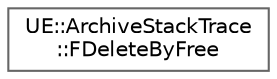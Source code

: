 digraph "Graphical Class Hierarchy"
{
 // INTERACTIVE_SVG=YES
 // LATEX_PDF_SIZE
  bgcolor="transparent";
  edge [fontname=Helvetica,fontsize=10,labelfontname=Helvetica,labelfontsize=10];
  node [fontname=Helvetica,fontsize=10,shape=box,height=0.2,width=0.4];
  rankdir="LR";
  Node0 [id="Node000000",label="UE::ArchiveStackTrace\l::FDeleteByFree",height=0.2,width=0.4,color="grey40", fillcolor="white", style="filled",URL="$d7/d29/structUE_1_1ArchiveStackTrace_1_1FDeleteByFree.html",tooltip=" "];
}

